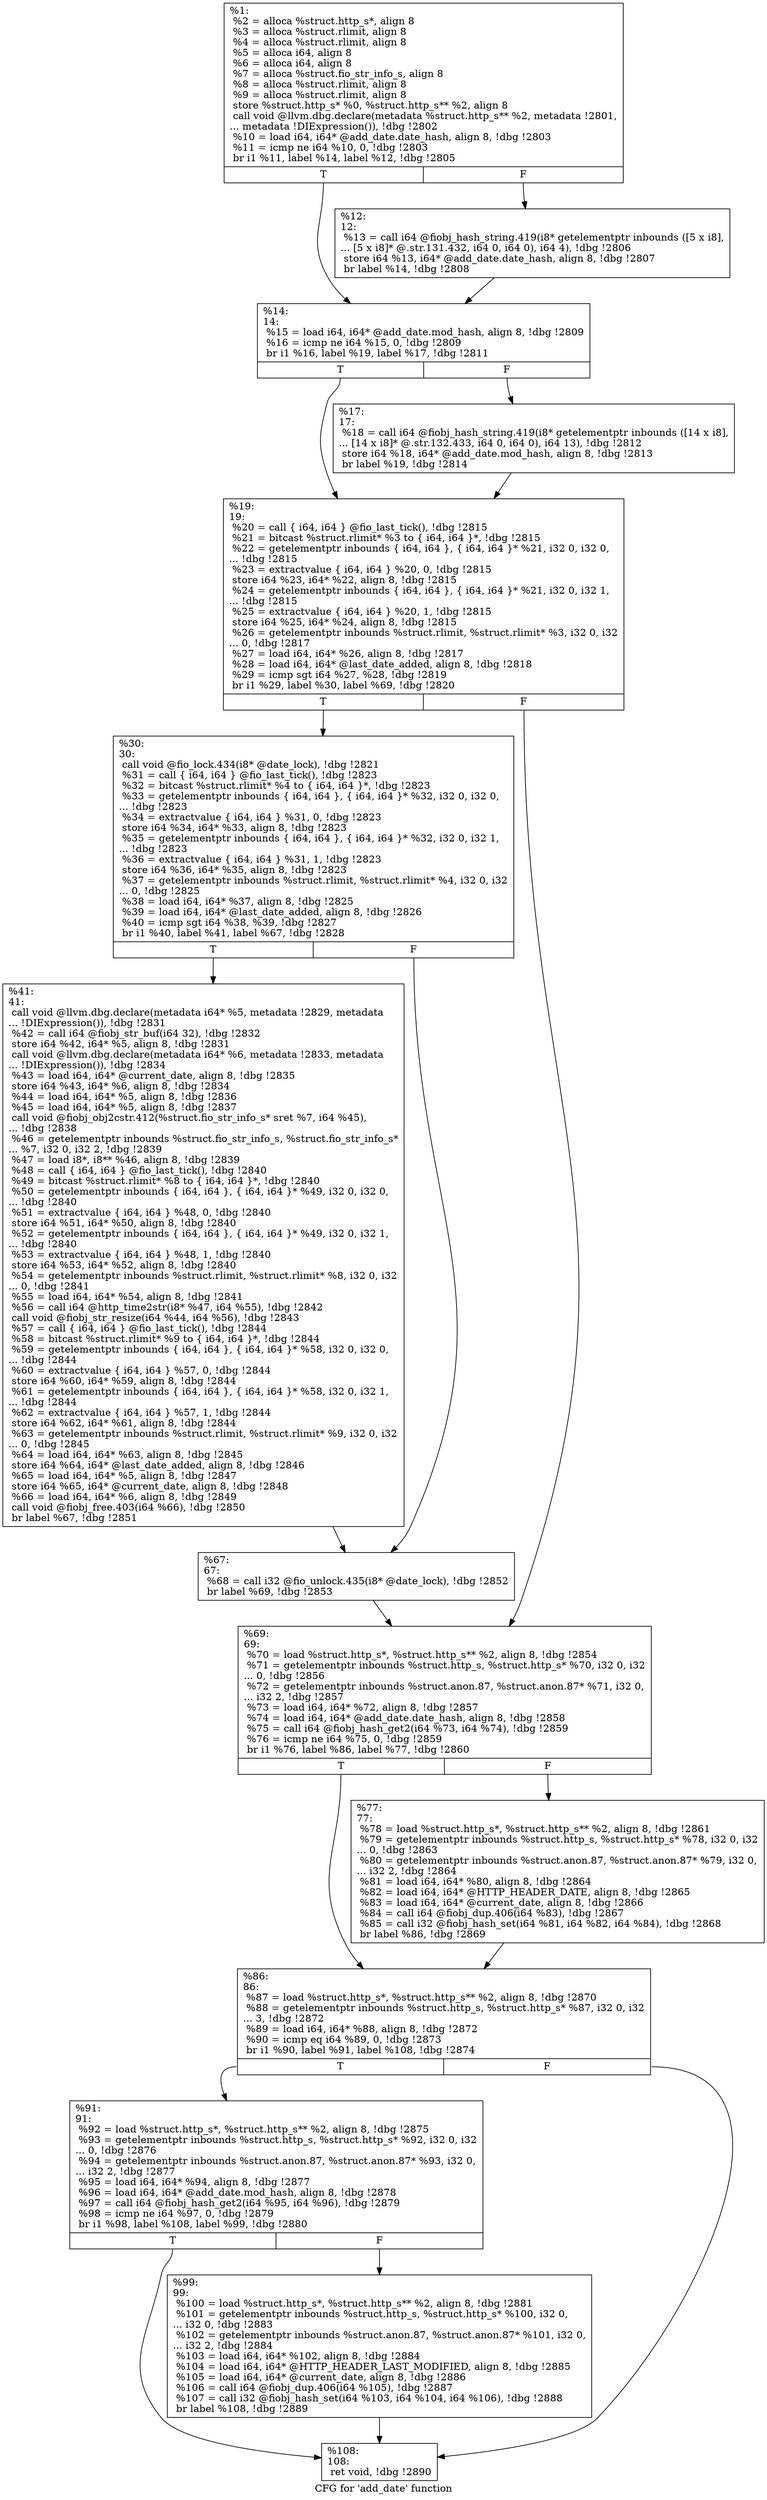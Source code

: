 digraph "CFG for 'add_date' function" {
	label="CFG for 'add_date' function";

	Node0x5568522b5480 [shape=record,label="{%1:\l  %2 = alloca %struct.http_s*, align 8\l  %3 = alloca %struct.rlimit, align 8\l  %4 = alloca %struct.rlimit, align 8\l  %5 = alloca i64, align 8\l  %6 = alloca i64, align 8\l  %7 = alloca %struct.fio_str_info_s, align 8\l  %8 = alloca %struct.rlimit, align 8\l  %9 = alloca %struct.rlimit, align 8\l  store %struct.http_s* %0, %struct.http_s** %2, align 8\l  call void @llvm.dbg.declare(metadata %struct.http_s** %2, metadata !2801,\l... metadata !DIExpression()), !dbg !2802\l  %10 = load i64, i64* @add_date.date_hash, align 8, !dbg !2803\l  %11 = icmp ne i64 %10, 0, !dbg !2803\l  br i1 %11, label %14, label %12, !dbg !2805\l|{<s0>T|<s1>F}}"];
	Node0x5568522b5480:s0 -> Node0x5568522b6c10;
	Node0x5568522b5480:s1 -> Node0x5568522b6bc0;
	Node0x5568522b6bc0 [shape=record,label="{%12:\l12:                                               \l  %13 = call i64 @fiobj_hash_string.419(i8* getelementptr inbounds ([5 x i8],\l... [5 x i8]* @.str.131.432, i64 0, i64 0), i64 4), !dbg !2806\l  store i64 %13, i64* @add_date.date_hash, align 8, !dbg !2807\l  br label %14, !dbg !2808\l}"];
	Node0x5568522b6bc0 -> Node0x5568522b6c10;
	Node0x5568522b6c10 [shape=record,label="{%14:\l14:                                               \l  %15 = load i64, i64* @add_date.mod_hash, align 8, !dbg !2809\l  %16 = icmp ne i64 %15, 0, !dbg !2809\l  br i1 %16, label %19, label %17, !dbg !2811\l|{<s0>T|<s1>F}}"];
	Node0x5568522b6c10:s0 -> Node0x5568522b6cb0;
	Node0x5568522b6c10:s1 -> Node0x5568522b6c60;
	Node0x5568522b6c60 [shape=record,label="{%17:\l17:                                               \l  %18 = call i64 @fiobj_hash_string.419(i8* getelementptr inbounds ([14 x i8],\l... [14 x i8]* @.str.132.433, i64 0, i64 0), i64 13), !dbg !2812\l  store i64 %18, i64* @add_date.mod_hash, align 8, !dbg !2813\l  br label %19, !dbg !2814\l}"];
	Node0x5568522b6c60 -> Node0x5568522b6cb0;
	Node0x5568522b6cb0 [shape=record,label="{%19:\l19:                                               \l  %20 = call \{ i64, i64 \} @fio_last_tick(), !dbg !2815\l  %21 = bitcast %struct.rlimit* %3 to \{ i64, i64 \}*, !dbg !2815\l  %22 = getelementptr inbounds \{ i64, i64 \}, \{ i64, i64 \}* %21, i32 0, i32 0,\l... !dbg !2815\l  %23 = extractvalue \{ i64, i64 \} %20, 0, !dbg !2815\l  store i64 %23, i64* %22, align 8, !dbg !2815\l  %24 = getelementptr inbounds \{ i64, i64 \}, \{ i64, i64 \}* %21, i32 0, i32 1,\l... !dbg !2815\l  %25 = extractvalue \{ i64, i64 \} %20, 1, !dbg !2815\l  store i64 %25, i64* %24, align 8, !dbg !2815\l  %26 = getelementptr inbounds %struct.rlimit, %struct.rlimit* %3, i32 0, i32\l... 0, !dbg !2817\l  %27 = load i64, i64* %26, align 8, !dbg !2817\l  %28 = load i64, i64* @last_date_added, align 8, !dbg !2818\l  %29 = icmp sgt i64 %27, %28, !dbg !2819\l  br i1 %29, label %30, label %69, !dbg !2820\l|{<s0>T|<s1>F}}"];
	Node0x5568522b6cb0:s0 -> Node0x5568522b6d00;
	Node0x5568522b6cb0:s1 -> Node0x5568522b6df0;
	Node0x5568522b6d00 [shape=record,label="{%30:\l30:                                               \l  call void @fio_lock.434(i8* @date_lock), !dbg !2821\l  %31 = call \{ i64, i64 \} @fio_last_tick(), !dbg !2823\l  %32 = bitcast %struct.rlimit* %4 to \{ i64, i64 \}*, !dbg !2823\l  %33 = getelementptr inbounds \{ i64, i64 \}, \{ i64, i64 \}* %32, i32 0, i32 0,\l... !dbg !2823\l  %34 = extractvalue \{ i64, i64 \} %31, 0, !dbg !2823\l  store i64 %34, i64* %33, align 8, !dbg !2823\l  %35 = getelementptr inbounds \{ i64, i64 \}, \{ i64, i64 \}* %32, i32 0, i32 1,\l... !dbg !2823\l  %36 = extractvalue \{ i64, i64 \} %31, 1, !dbg !2823\l  store i64 %36, i64* %35, align 8, !dbg !2823\l  %37 = getelementptr inbounds %struct.rlimit, %struct.rlimit* %4, i32 0, i32\l... 0, !dbg !2825\l  %38 = load i64, i64* %37, align 8, !dbg !2825\l  %39 = load i64, i64* @last_date_added, align 8, !dbg !2826\l  %40 = icmp sgt i64 %38, %39, !dbg !2827\l  br i1 %40, label %41, label %67, !dbg !2828\l|{<s0>T|<s1>F}}"];
	Node0x5568522b6d00:s0 -> Node0x5568522b6d50;
	Node0x5568522b6d00:s1 -> Node0x5568522b6da0;
	Node0x5568522b6d50 [shape=record,label="{%41:\l41:                                               \l  call void @llvm.dbg.declare(metadata i64* %5, metadata !2829, metadata\l... !DIExpression()), !dbg !2831\l  %42 = call i64 @fiobj_str_buf(i64 32), !dbg !2832\l  store i64 %42, i64* %5, align 8, !dbg !2831\l  call void @llvm.dbg.declare(metadata i64* %6, metadata !2833, metadata\l... !DIExpression()), !dbg !2834\l  %43 = load i64, i64* @current_date, align 8, !dbg !2835\l  store i64 %43, i64* %6, align 8, !dbg !2834\l  %44 = load i64, i64* %5, align 8, !dbg !2836\l  %45 = load i64, i64* %5, align 8, !dbg !2837\l  call void @fiobj_obj2cstr.412(%struct.fio_str_info_s* sret %7, i64 %45),\l... !dbg !2838\l  %46 = getelementptr inbounds %struct.fio_str_info_s, %struct.fio_str_info_s*\l... %7, i32 0, i32 2, !dbg !2839\l  %47 = load i8*, i8** %46, align 8, !dbg !2839\l  %48 = call \{ i64, i64 \} @fio_last_tick(), !dbg !2840\l  %49 = bitcast %struct.rlimit* %8 to \{ i64, i64 \}*, !dbg !2840\l  %50 = getelementptr inbounds \{ i64, i64 \}, \{ i64, i64 \}* %49, i32 0, i32 0,\l... !dbg !2840\l  %51 = extractvalue \{ i64, i64 \} %48, 0, !dbg !2840\l  store i64 %51, i64* %50, align 8, !dbg !2840\l  %52 = getelementptr inbounds \{ i64, i64 \}, \{ i64, i64 \}* %49, i32 0, i32 1,\l... !dbg !2840\l  %53 = extractvalue \{ i64, i64 \} %48, 1, !dbg !2840\l  store i64 %53, i64* %52, align 8, !dbg !2840\l  %54 = getelementptr inbounds %struct.rlimit, %struct.rlimit* %8, i32 0, i32\l... 0, !dbg !2841\l  %55 = load i64, i64* %54, align 8, !dbg !2841\l  %56 = call i64 @http_time2str(i8* %47, i64 %55), !dbg !2842\l  call void @fiobj_str_resize(i64 %44, i64 %56), !dbg !2843\l  %57 = call \{ i64, i64 \} @fio_last_tick(), !dbg !2844\l  %58 = bitcast %struct.rlimit* %9 to \{ i64, i64 \}*, !dbg !2844\l  %59 = getelementptr inbounds \{ i64, i64 \}, \{ i64, i64 \}* %58, i32 0, i32 0,\l... !dbg !2844\l  %60 = extractvalue \{ i64, i64 \} %57, 0, !dbg !2844\l  store i64 %60, i64* %59, align 8, !dbg !2844\l  %61 = getelementptr inbounds \{ i64, i64 \}, \{ i64, i64 \}* %58, i32 0, i32 1,\l... !dbg !2844\l  %62 = extractvalue \{ i64, i64 \} %57, 1, !dbg !2844\l  store i64 %62, i64* %61, align 8, !dbg !2844\l  %63 = getelementptr inbounds %struct.rlimit, %struct.rlimit* %9, i32 0, i32\l... 0, !dbg !2845\l  %64 = load i64, i64* %63, align 8, !dbg !2845\l  store i64 %64, i64* @last_date_added, align 8, !dbg !2846\l  %65 = load i64, i64* %5, align 8, !dbg !2847\l  store i64 %65, i64* @current_date, align 8, !dbg !2848\l  %66 = load i64, i64* %6, align 8, !dbg !2849\l  call void @fiobj_free.403(i64 %66), !dbg !2850\l  br label %67, !dbg !2851\l}"];
	Node0x5568522b6d50 -> Node0x5568522b6da0;
	Node0x5568522b6da0 [shape=record,label="{%67:\l67:                                               \l  %68 = call i32 @fio_unlock.435(i8* @date_lock), !dbg !2852\l  br label %69, !dbg !2853\l}"];
	Node0x5568522b6da0 -> Node0x5568522b6df0;
	Node0x5568522b6df0 [shape=record,label="{%69:\l69:                                               \l  %70 = load %struct.http_s*, %struct.http_s** %2, align 8, !dbg !2854\l  %71 = getelementptr inbounds %struct.http_s, %struct.http_s* %70, i32 0, i32\l... 0, !dbg !2856\l  %72 = getelementptr inbounds %struct.anon.87, %struct.anon.87* %71, i32 0,\l... i32 2, !dbg !2857\l  %73 = load i64, i64* %72, align 8, !dbg !2857\l  %74 = load i64, i64* @add_date.date_hash, align 8, !dbg !2858\l  %75 = call i64 @fiobj_hash_get2(i64 %73, i64 %74), !dbg !2859\l  %76 = icmp ne i64 %75, 0, !dbg !2859\l  br i1 %76, label %86, label %77, !dbg !2860\l|{<s0>T|<s1>F}}"];
	Node0x5568522b6df0:s0 -> Node0x5568522b6e90;
	Node0x5568522b6df0:s1 -> Node0x5568522b6e40;
	Node0x5568522b6e40 [shape=record,label="{%77:\l77:                                               \l  %78 = load %struct.http_s*, %struct.http_s** %2, align 8, !dbg !2861\l  %79 = getelementptr inbounds %struct.http_s, %struct.http_s* %78, i32 0, i32\l... 0, !dbg !2863\l  %80 = getelementptr inbounds %struct.anon.87, %struct.anon.87* %79, i32 0,\l... i32 2, !dbg !2864\l  %81 = load i64, i64* %80, align 8, !dbg !2864\l  %82 = load i64, i64* @HTTP_HEADER_DATE, align 8, !dbg !2865\l  %83 = load i64, i64* @current_date, align 8, !dbg !2866\l  %84 = call i64 @fiobj_dup.406(i64 %83), !dbg !2867\l  %85 = call i32 @fiobj_hash_set(i64 %81, i64 %82, i64 %84), !dbg !2868\l  br label %86, !dbg !2869\l}"];
	Node0x5568522b6e40 -> Node0x5568522b6e90;
	Node0x5568522b6e90 [shape=record,label="{%86:\l86:                                               \l  %87 = load %struct.http_s*, %struct.http_s** %2, align 8, !dbg !2870\l  %88 = getelementptr inbounds %struct.http_s, %struct.http_s* %87, i32 0, i32\l... 3, !dbg !2872\l  %89 = load i64, i64* %88, align 8, !dbg !2872\l  %90 = icmp eq i64 %89, 0, !dbg !2873\l  br i1 %90, label %91, label %108, !dbg !2874\l|{<s0>T|<s1>F}}"];
	Node0x5568522b6e90:s0 -> Node0x5568522b6ee0;
	Node0x5568522b6e90:s1 -> Node0x5568522b6f80;
	Node0x5568522b6ee0 [shape=record,label="{%91:\l91:                                               \l  %92 = load %struct.http_s*, %struct.http_s** %2, align 8, !dbg !2875\l  %93 = getelementptr inbounds %struct.http_s, %struct.http_s* %92, i32 0, i32\l... 0, !dbg !2876\l  %94 = getelementptr inbounds %struct.anon.87, %struct.anon.87* %93, i32 0,\l... i32 2, !dbg !2877\l  %95 = load i64, i64* %94, align 8, !dbg !2877\l  %96 = load i64, i64* @add_date.mod_hash, align 8, !dbg !2878\l  %97 = call i64 @fiobj_hash_get2(i64 %95, i64 %96), !dbg !2879\l  %98 = icmp ne i64 %97, 0, !dbg !2879\l  br i1 %98, label %108, label %99, !dbg !2880\l|{<s0>T|<s1>F}}"];
	Node0x5568522b6ee0:s0 -> Node0x5568522b6f80;
	Node0x5568522b6ee0:s1 -> Node0x5568522b6f30;
	Node0x5568522b6f30 [shape=record,label="{%99:\l99:                                               \l  %100 = load %struct.http_s*, %struct.http_s** %2, align 8, !dbg !2881\l  %101 = getelementptr inbounds %struct.http_s, %struct.http_s* %100, i32 0,\l... i32 0, !dbg !2883\l  %102 = getelementptr inbounds %struct.anon.87, %struct.anon.87* %101, i32 0,\l... i32 2, !dbg !2884\l  %103 = load i64, i64* %102, align 8, !dbg !2884\l  %104 = load i64, i64* @HTTP_HEADER_LAST_MODIFIED, align 8, !dbg !2885\l  %105 = load i64, i64* @current_date, align 8, !dbg !2886\l  %106 = call i64 @fiobj_dup.406(i64 %105), !dbg !2887\l  %107 = call i32 @fiobj_hash_set(i64 %103, i64 %104, i64 %106), !dbg !2888\l  br label %108, !dbg !2889\l}"];
	Node0x5568522b6f30 -> Node0x5568522b6f80;
	Node0x5568522b6f80 [shape=record,label="{%108:\l108:                                              \l  ret void, !dbg !2890\l}"];
}
